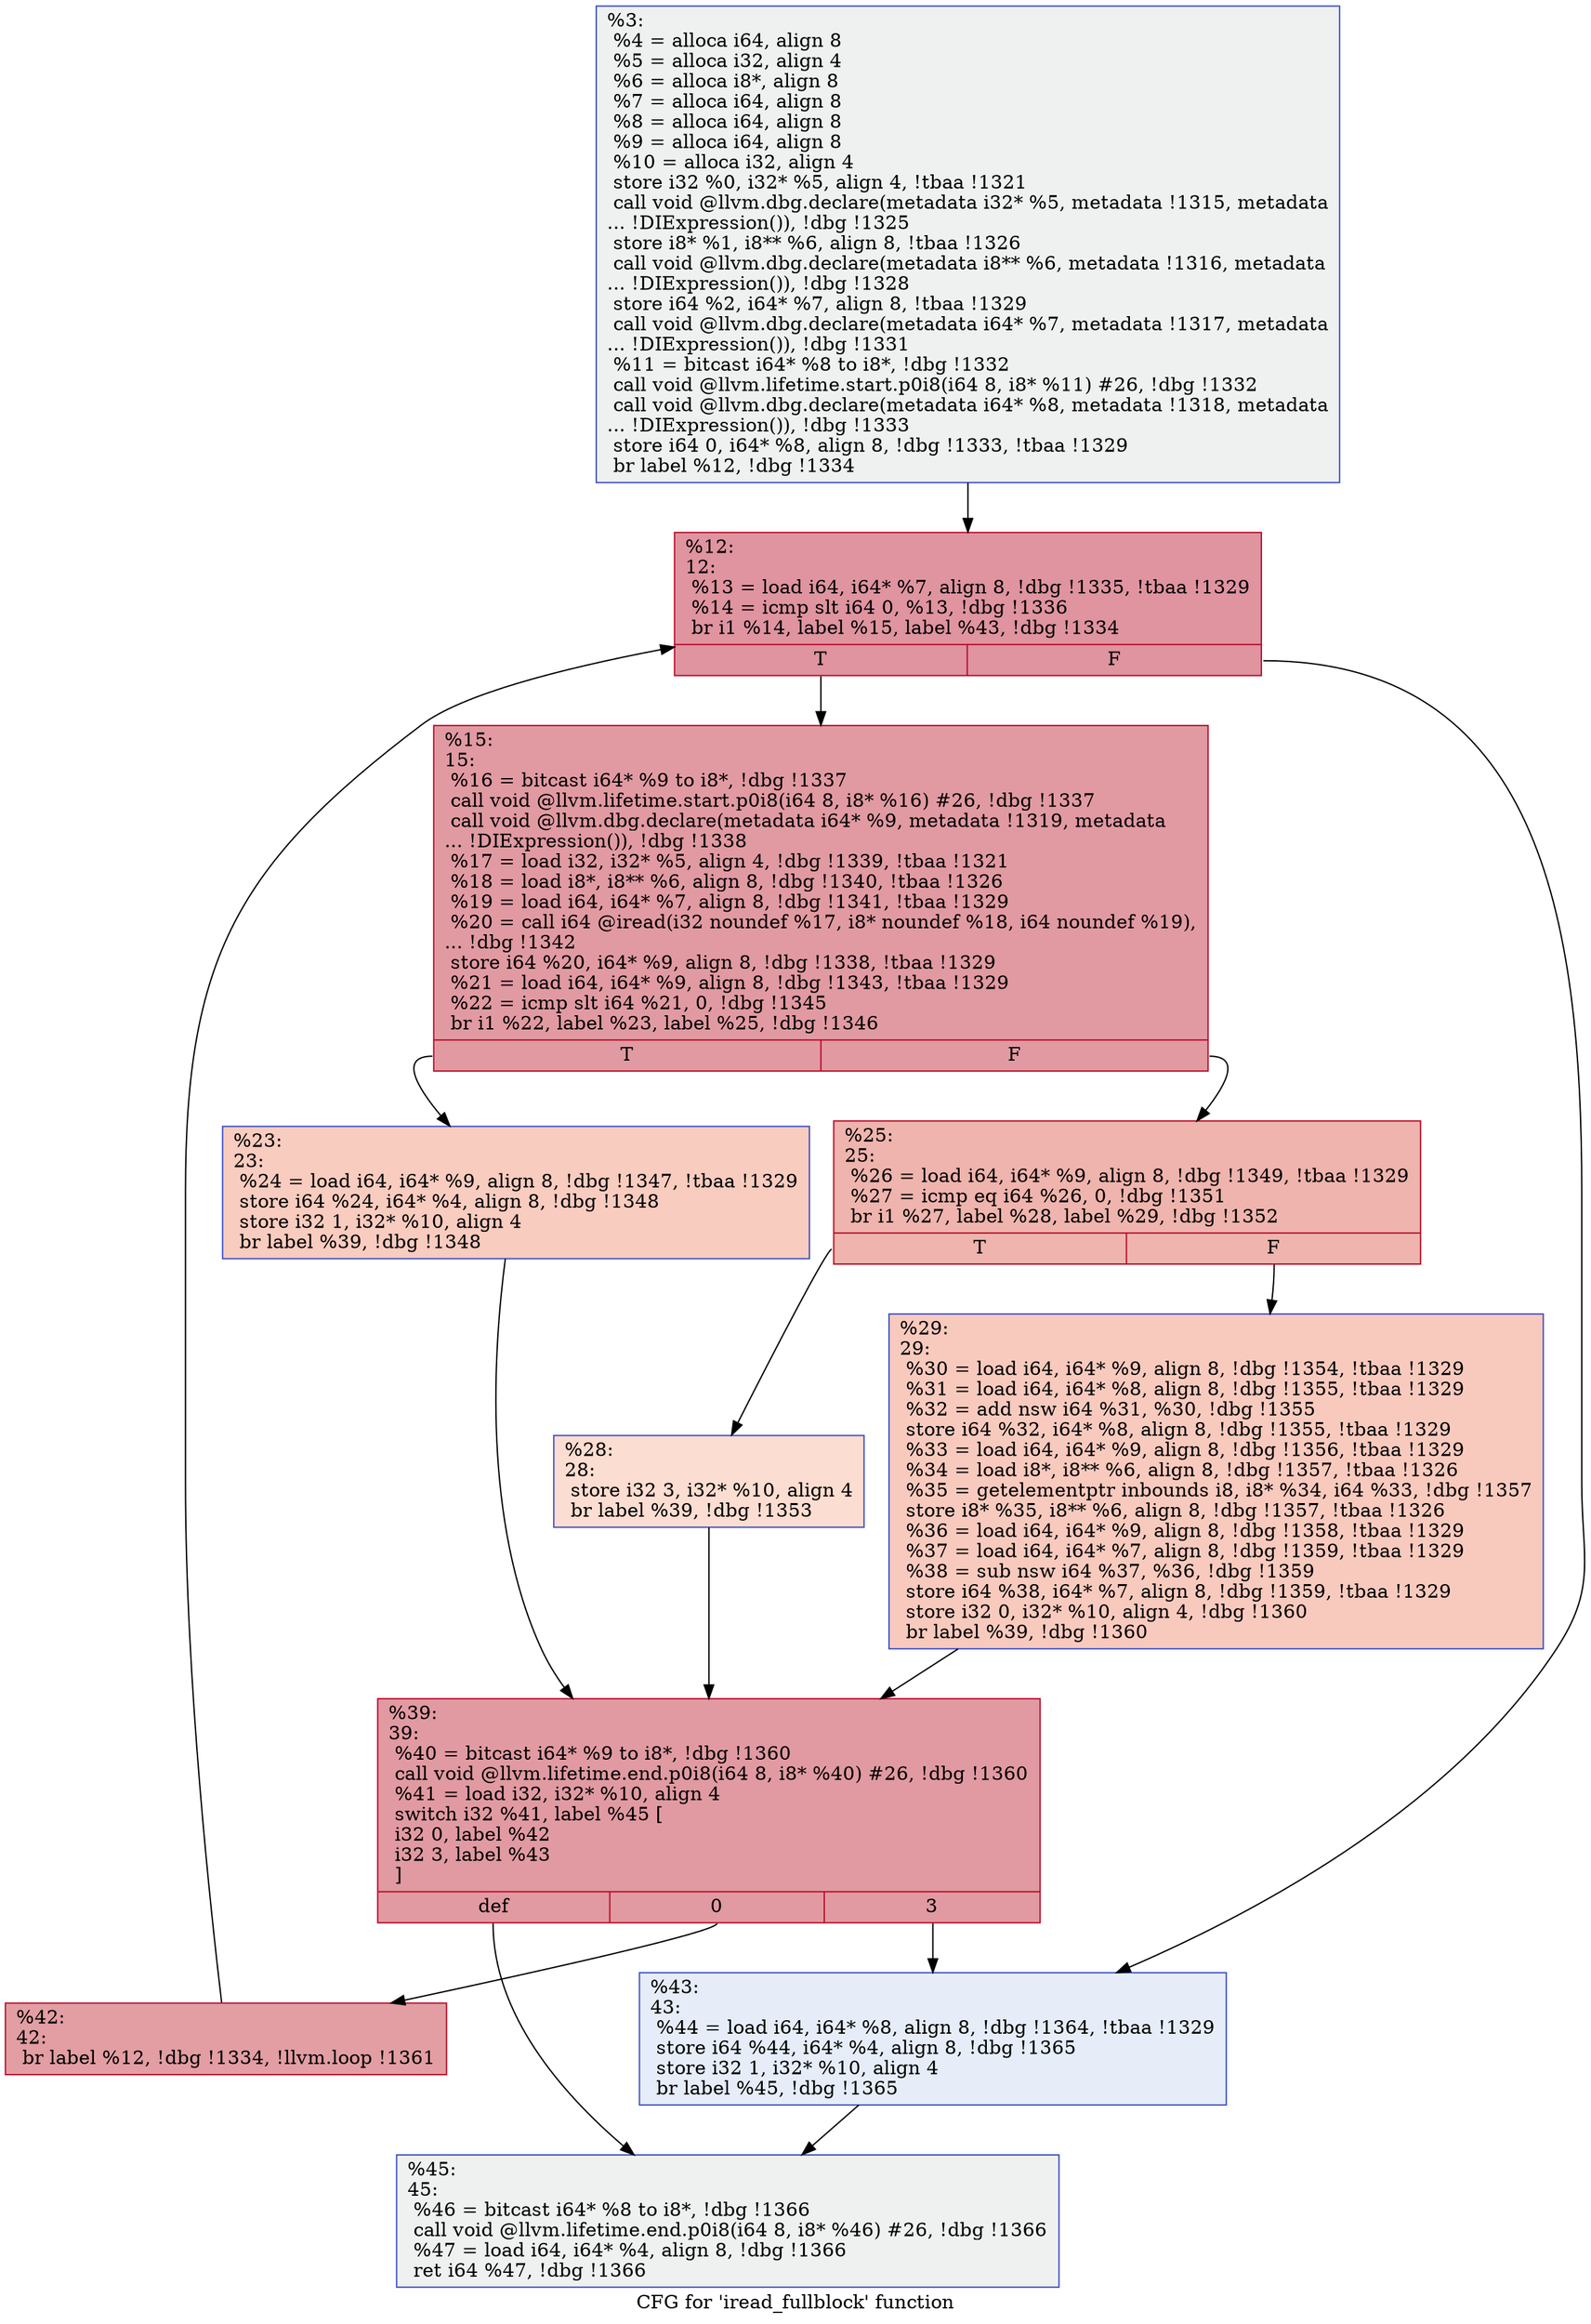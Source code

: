 digraph "CFG for 'iread_fullblock' function" {
	label="CFG for 'iread_fullblock' function";

	Node0xf7dc00 [shape=record,color="#3d50c3ff", style=filled, fillcolor="#dbdcde70",label="{%3:\l  %4 = alloca i64, align 8\l  %5 = alloca i32, align 4\l  %6 = alloca i8*, align 8\l  %7 = alloca i64, align 8\l  %8 = alloca i64, align 8\l  %9 = alloca i64, align 8\l  %10 = alloca i32, align 4\l  store i32 %0, i32* %5, align 4, !tbaa !1321\l  call void @llvm.dbg.declare(metadata i32* %5, metadata !1315, metadata\l... !DIExpression()), !dbg !1325\l  store i8* %1, i8** %6, align 8, !tbaa !1326\l  call void @llvm.dbg.declare(metadata i8** %6, metadata !1316, metadata\l... !DIExpression()), !dbg !1328\l  store i64 %2, i64* %7, align 8, !tbaa !1329\l  call void @llvm.dbg.declare(metadata i64* %7, metadata !1317, metadata\l... !DIExpression()), !dbg !1331\l  %11 = bitcast i64* %8 to i8*, !dbg !1332\l  call void @llvm.lifetime.start.p0i8(i64 8, i8* %11) #26, !dbg !1332\l  call void @llvm.dbg.declare(metadata i64* %8, metadata !1318, metadata\l... !DIExpression()), !dbg !1333\l  store i64 0, i64* %8, align 8, !dbg !1333, !tbaa !1329\l  br label %12, !dbg !1334\l}"];
	Node0xf7dc00 -> Node0xf87b40;
	Node0xf87b40 [shape=record,color="#b70d28ff", style=filled, fillcolor="#b70d2870",label="{%12:\l12:                                               \l  %13 = load i64, i64* %7, align 8, !dbg !1335, !tbaa !1329\l  %14 = icmp slt i64 0, %13, !dbg !1336\l  br i1 %14, label %15, label %43, !dbg !1334\l|{<s0>T|<s1>F}}"];
	Node0xf87b40:s0 -> Node0xf87b90;
	Node0xf87b40:s1 -> Node0xf87dc0;
	Node0xf87b90 [shape=record,color="#b70d28ff", style=filled, fillcolor="#bb1b2c70",label="{%15:\l15:                                               \l  %16 = bitcast i64* %9 to i8*, !dbg !1337\l  call void @llvm.lifetime.start.p0i8(i64 8, i8* %16) #26, !dbg !1337\l  call void @llvm.dbg.declare(metadata i64* %9, metadata !1319, metadata\l... !DIExpression()), !dbg !1338\l  %17 = load i32, i32* %5, align 4, !dbg !1339, !tbaa !1321\l  %18 = load i8*, i8** %6, align 8, !dbg !1340, !tbaa !1326\l  %19 = load i64, i64* %7, align 8, !dbg !1341, !tbaa !1329\l  %20 = call i64 @iread(i32 noundef %17, i8* noundef %18, i64 noundef %19),\l... !dbg !1342\l  store i64 %20, i64* %9, align 8, !dbg !1338, !tbaa !1329\l  %21 = load i64, i64* %9, align 8, !dbg !1343, !tbaa !1329\l  %22 = icmp slt i64 %21, 0, !dbg !1345\l  br i1 %22, label %23, label %25, !dbg !1346\l|{<s0>T|<s1>F}}"];
	Node0xf87b90:s0 -> Node0xf87be0;
	Node0xf87b90:s1 -> Node0xf87c30;
	Node0xf87be0 [shape=record,color="#3d50c3ff", style=filled, fillcolor="#f08b6e70",label="{%23:\l23:                                               \l  %24 = load i64, i64* %9, align 8, !dbg !1347, !tbaa !1329\l  store i64 %24, i64* %4, align 8, !dbg !1348\l  store i32 1, i32* %10, align 4\l  br label %39, !dbg !1348\l}"];
	Node0xf87be0 -> Node0xf87d20;
	Node0xf87c30 [shape=record,color="#b70d28ff", style=filled, fillcolor="#d8564670",label="{%25:\l25:                                               \l  %26 = load i64, i64* %9, align 8, !dbg !1349, !tbaa !1329\l  %27 = icmp eq i64 %26, 0, !dbg !1351\l  br i1 %27, label %28, label %29, !dbg !1352\l|{<s0>T|<s1>F}}"];
	Node0xf87c30:s0 -> Node0xf87c80;
	Node0xf87c30:s1 -> Node0xf87cd0;
	Node0xf87c80 [shape=record,color="#3d50c3ff", style=filled, fillcolor="#f7b39670",label="{%28:\l28:                                               \l  store i32 3, i32* %10, align 4\l  br label %39, !dbg !1353\l}"];
	Node0xf87c80 -> Node0xf87d20;
	Node0xf87cd0 [shape=record,color="#3d50c3ff", style=filled, fillcolor="#ef886b70",label="{%29:\l29:                                               \l  %30 = load i64, i64* %9, align 8, !dbg !1354, !tbaa !1329\l  %31 = load i64, i64* %8, align 8, !dbg !1355, !tbaa !1329\l  %32 = add nsw i64 %31, %30, !dbg !1355\l  store i64 %32, i64* %8, align 8, !dbg !1355, !tbaa !1329\l  %33 = load i64, i64* %9, align 8, !dbg !1356, !tbaa !1329\l  %34 = load i8*, i8** %6, align 8, !dbg !1357, !tbaa !1326\l  %35 = getelementptr inbounds i8, i8* %34, i64 %33, !dbg !1357\l  store i8* %35, i8** %6, align 8, !dbg !1357, !tbaa !1326\l  %36 = load i64, i64* %9, align 8, !dbg !1358, !tbaa !1329\l  %37 = load i64, i64* %7, align 8, !dbg !1359, !tbaa !1329\l  %38 = sub nsw i64 %37, %36, !dbg !1359\l  store i64 %38, i64* %7, align 8, !dbg !1359, !tbaa !1329\l  store i32 0, i32* %10, align 4, !dbg !1360\l  br label %39, !dbg !1360\l}"];
	Node0xf87cd0 -> Node0xf87d20;
	Node0xf87d20 [shape=record,color="#b70d28ff", style=filled, fillcolor="#bb1b2c70",label="{%39:\l39:                                               \l  %40 = bitcast i64* %9 to i8*, !dbg !1360\l  call void @llvm.lifetime.end.p0i8(i64 8, i8* %40) #26, !dbg !1360\l  %41 = load i32, i32* %10, align 4\l  switch i32 %41, label %45 [\l    i32 0, label %42\l    i32 3, label %43\l  ]\l|{<s0>def|<s1>0|<s2>3}}"];
	Node0xf87d20:s0 -> Node0xf87e10;
	Node0xf87d20:s1 -> Node0xf87d70;
	Node0xf87d20:s2 -> Node0xf87dc0;
	Node0xf87d70 [shape=record,color="#b70d28ff", style=filled, fillcolor="#be242e70",label="{%42:\l42:                                               \l  br label %12, !dbg !1334, !llvm.loop !1361\l}"];
	Node0xf87d70 -> Node0xf87b40;
	Node0xf87dc0 [shape=record,color="#3d50c3ff", style=filled, fillcolor="#c7d7f070",label="{%43:\l43:                                               \l  %44 = load i64, i64* %8, align 8, !dbg !1364, !tbaa !1329\l  store i64 %44, i64* %4, align 8, !dbg !1365\l  store i32 1, i32* %10, align 4\l  br label %45, !dbg !1365\l}"];
	Node0xf87dc0 -> Node0xf87e10;
	Node0xf87e10 [shape=record,color="#3d50c3ff", style=filled, fillcolor="#dbdcde70",label="{%45:\l45:                                               \l  %46 = bitcast i64* %8 to i8*, !dbg !1366\l  call void @llvm.lifetime.end.p0i8(i64 8, i8* %46) #26, !dbg !1366\l  %47 = load i64, i64* %4, align 8, !dbg !1366\l  ret i64 %47, !dbg !1366\l}"];
}
